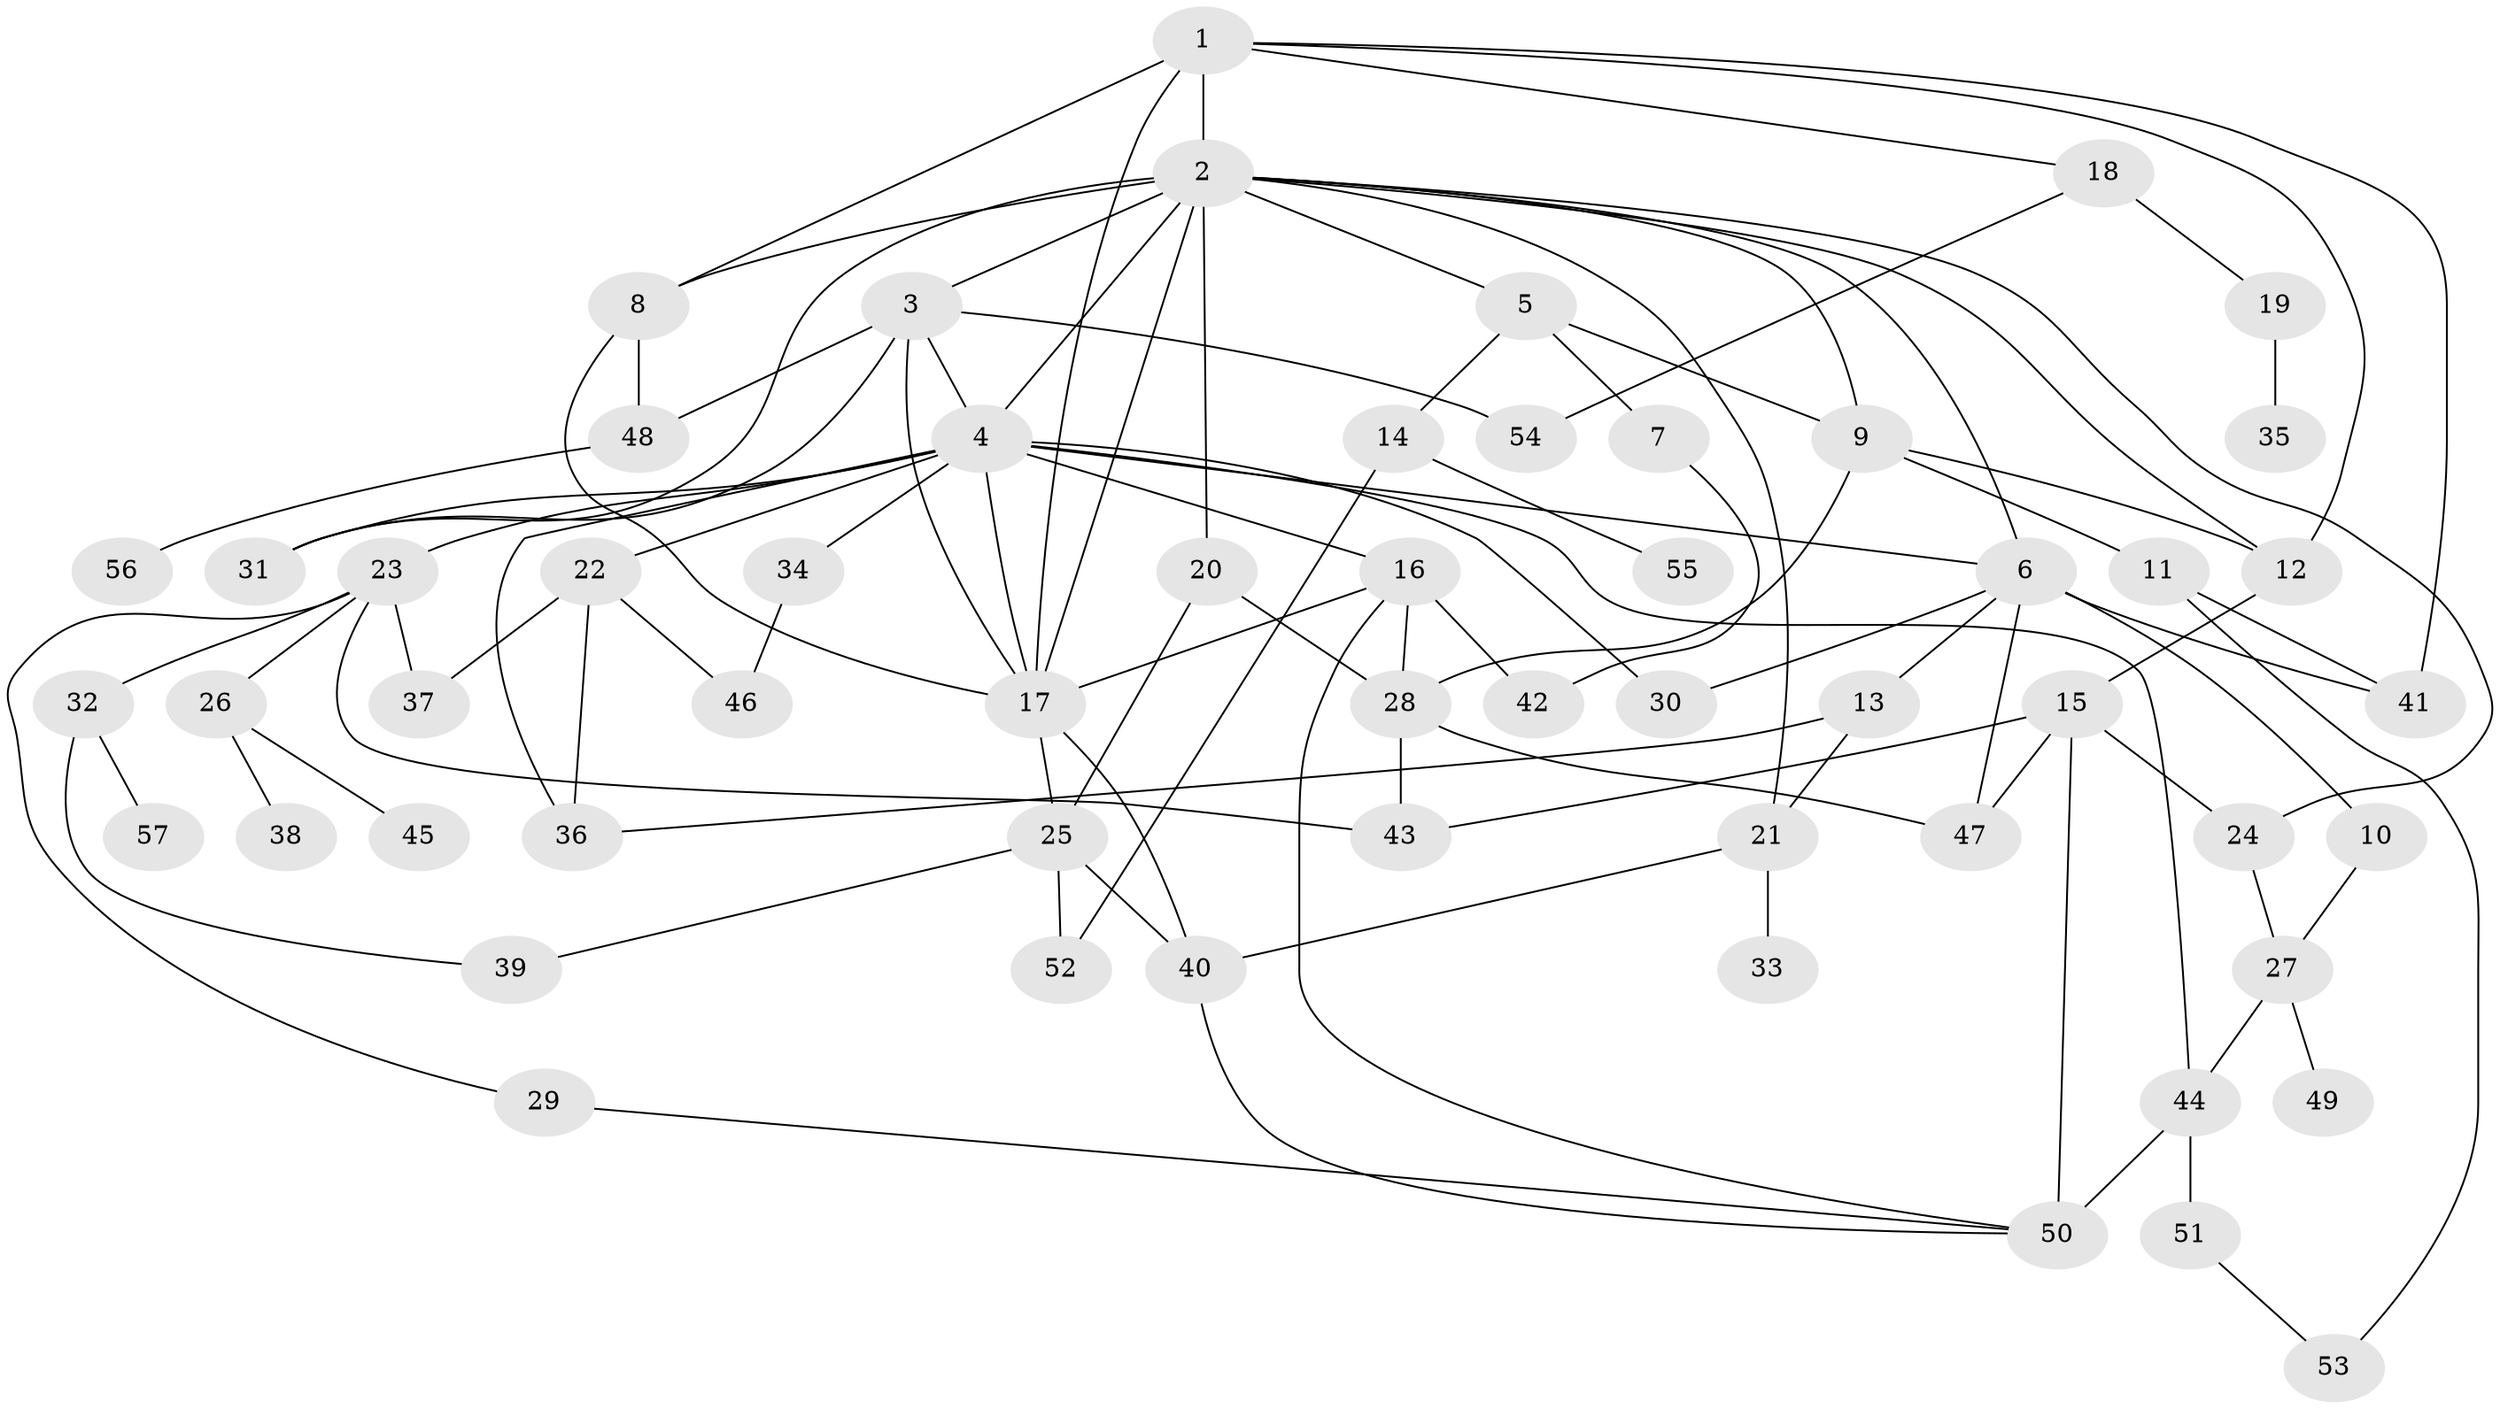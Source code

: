 // original degree distribution, {6: 0.043859649122807015, 12: 0.008771929824561403, 2: 0.2719298245614035, 7: 0.02631578947368421, 5: 0.05263157894736842, 3: 0.2631578947368421, 4: 0.11403508771929824, 9: 0.008771929824561403, 1: 0.21052631578947367}
// Generated by graph-tools (version 1.1) at 2025/34/03/09/25 02:34:14]
// undirected, 57 vertices, 99 edges
graph export_dot {
graph [start="1"]
  node [color=gray90,style=filled];
  1;
  2;
  3;
  4;
  5;
  6;
  7;
  8;
  9;
  10;
  11;
  12;
  13;
  14;
  15;
  16;
  17;
  18;
  19;
  20;
  21;
  22;
  23;
  24;
  25;
  26;
  27;
  28;
  29;
  30;
  31;
  32;
  33;
  34;
  35;
  36;
  37;
  38;
  39;
  40;
  41;
  42;
  43;
  44;
  45;
  46;
  47;
  48;
  49;
  50;
  51;
  52;
  53;
  54;
  55;
  56;
  57;
  1 -- 2 [weight=2.0];
  1 -- 8 [weight=1.0];
  1 -- 12 [weight=1.0];
  1 -- 17 [weight=1.0];
  1 -- 18 [weight=1.0];
  1 -- 41 [weight=1.0];
  2 -- 3 [weight=2.0];
  2 -- 4 [weight=3.0];
  2 -- 5 [weight=1.0];
  2 -- 6 [weight=1.0];
  2 -- 8 [weight=1.0];
  2 -- 9 [weight=1.0];
  2 -- 12 [weight=1.0];
  2 -- 17 [weight=1.0];
  2 -- 20 [weight=1.0];
  2 -- 21 [weight=1.0];
  2 -- 24 [weight=1.0];
  2 -- 31 [weight=1.0];
  3 -- 4 [weight=1.0];
  3 -- 17 [weight=1.0];
  3 -- 31 [weight=1.0];
  3 -- 48 [weight=1.0];
  3 -- 54 [weight=1.0];
  4 -- 6 [weight=1.0];
  4 -- 16 [weight=1.0];
  4 -- 17 [weight=2.0];
  4 -- 22 [weight=1.0];
  4 -- 23 [weight=3.0];
  4 -- 30 [weight=1.0];
  4 -- 31 [weight=1.0];
  4 -- 34 [weight=1.0];
  4 -- 36 [weight=2.0];
  4 -- 44 [weight=1.0];
  5 -- 7 [weight=1.0];
  5 -- 9 [weight=1.0];
  5 -- 14 [weight=1.0];
  6 -- 10 [weight=1.0];
  6 -- 13 [weight=1.0];
  6 -- 30 [weight=1.0];
  6 -- 41 [weight=1.0];
  6 -- 47 [weight=1.0];
  7 -- 42 [weight=1.0];
  8 -- 17 [weight=1.0];
  8 -- 48 [weight=1.0];
  9 -- 11 [weight=1.0];
  9 -- 12 [weight=1.0];
  9 -- 28 [weight=1.0];
  10 -- 27 [weight=1.0];
  11 -- 41 [weight=1.0];
  11 -- 53 [weight=1.0];
  12 -- 15 [weight=2.0];
  13 -- 21 [weight=1.0];
  13 -- 36 [weight=1.0];
  14 -- 52 [weight=1.0];
  14 -- 55 [weight=1.0];
  15 -- 24 [weight=1.0];
  15 -- 43 [weight=1.0];
  15 -- 47 [weight=2.0];
  15 -- 50 [weight=3.0];
  16 -- 17 [weight=1.0];
  16 -- 28 [weight=1.0];
  16 -- 42 [weight=1.0];
  16 -- 50 [weight=1.0];
  17 -- 25 [weight=1.0];
  17 -- 40 [weight=1.0];
  18 -- 19 [weight=1.0];
  18 -- 54 [weight=1.0];
  19 -- 35 [weight=1.0];
  20 -- 25 [weight=1.0];
  20 -- 28 [weight=1.0];
  21 -- 33 [weight=1.0];
  21 -- 40 [weight=1.0];
  22 -- 36 [weight=1.0];
  22 -- 37 [weight=1.0];
  22 -- 46 [weight=1.0];
  23 -- 26 [weight=1.0];
  23 -- 29 [weight=1.0];
  23 -- 32 [weight=1.0];
  23 -- 37 [weight=1.0];
  23 -- 43 [weight=1.0];
  24 -- 27 [weight=1.0];
  25 -- 39 [weight=1.0];
  25 -- 40 [weight=1.0];
  25 -- 52 [weight=1.0];
  26 -- 38 [weight=1.0];
  26 -- 45 [weight=1.0];
  27 -- 44 [weight=1.0];
  27 -- 49 [weight=1.0];
  28 -- 43 [weight=1.0];
  28 -- 47 [weight=1.0];
  29 -- 50 [weight=1.0];
  32 -- 39 [weight=1.0];
  32 -- 57 [weight=1.0];
  34 -- 46 [weight=1.0];
  40 -- 50 [weight=1.0];
  44 -- 50 [weight=1.0];
  44 -- 51 [weight=3.0];
  48 -- 56 [weight=1.0];
  51 -- 53 [weight=1.0];
}

